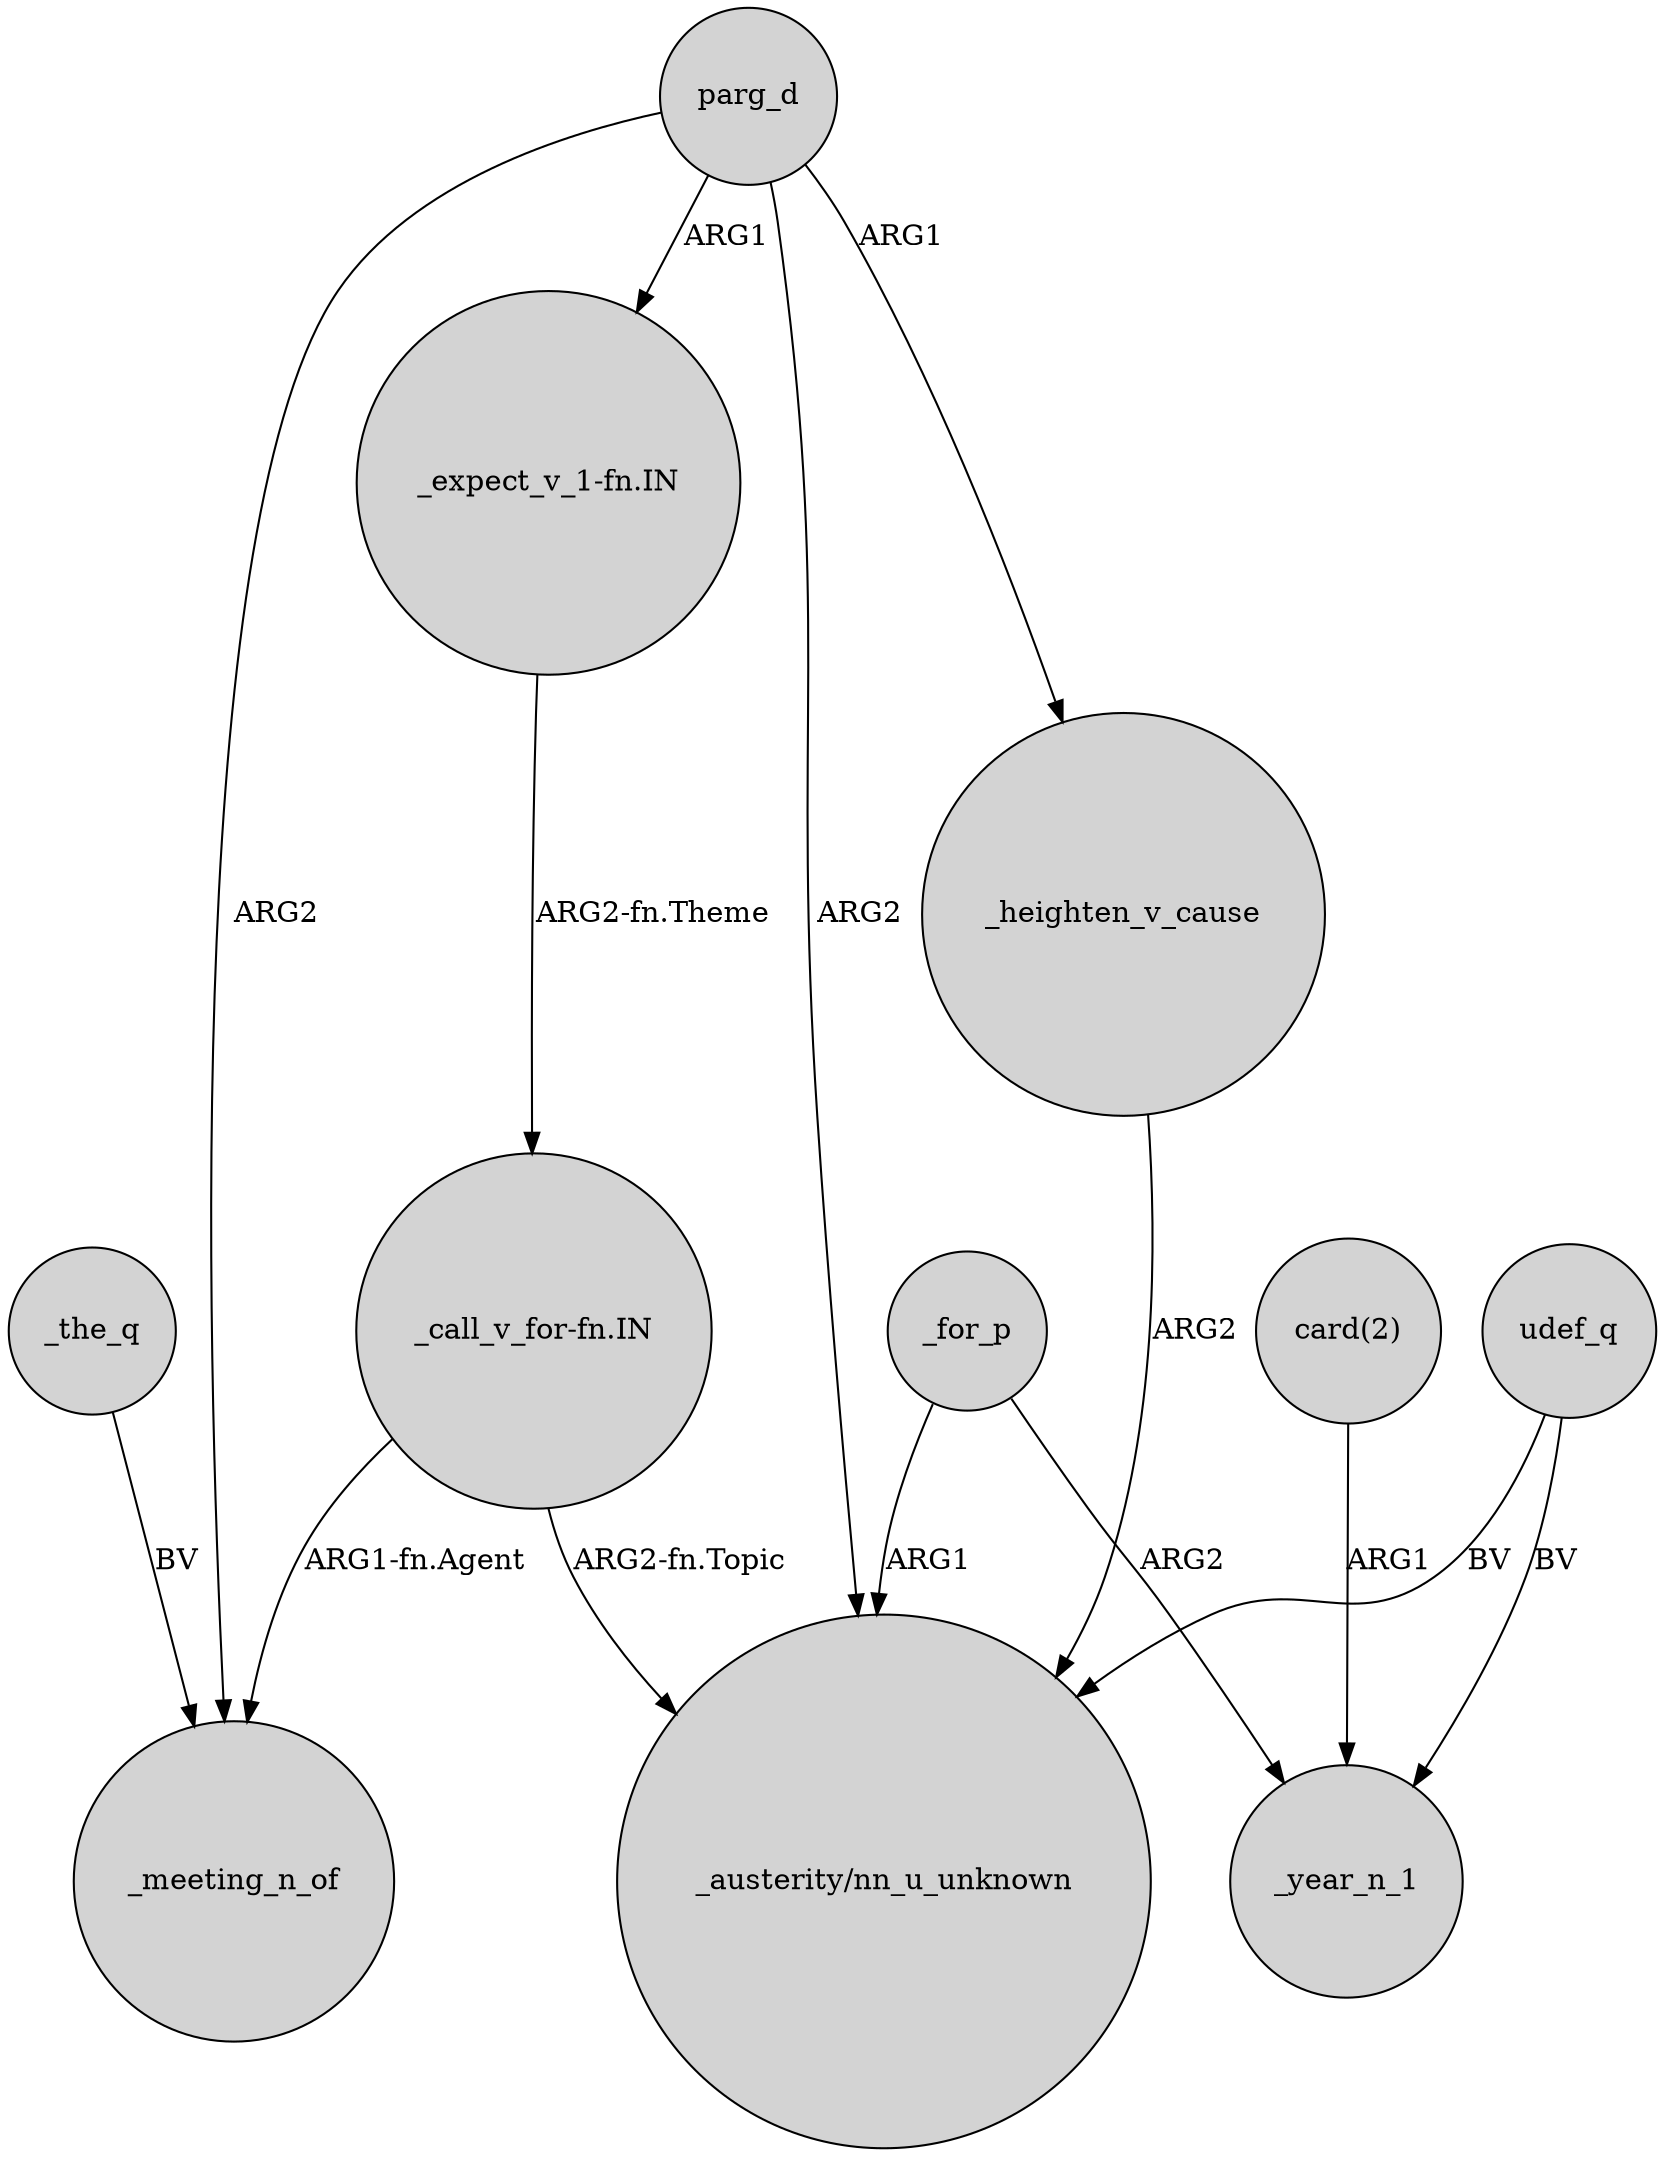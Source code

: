 digraph {
	node [shape=circle style=filled]
	parg_d -> "_austerity/nn_u_unknown" [label=ARG2]
	"_call_v_for-fn.IN" -> _meeting_n_of [label="ARG1-fn.Agent"]
	udef_q -> "_austerity/nn_u_unknown" [label=BV]
	udef_q -> _year_n_1 [label=BV]
	"card(2)" -> _year_n_1 [label=ARG1]
	"_call_v_for-fn.IN" -> "_austerity/nn_u_unknown" [label="ARG2-fn.Topic"]
	parg_d -> _heighten_v_cause [label=ARG1]
	_for_p -> _year_n_1 [label=ARG2]
	parg_d -> "_expect_v_1-fn.IN" [label=ARG1]
	parg_d -> _meeting_n_of [label=ARG2]
	"_expect_v_1-fn.IN" -> "_call_v_for-fn.IN" [label="ARG2-fn.Theme"]
	_heighten_v_cause -> "_austerity/nn_u_unknown" [label=ARG2]
	_for_p -> "_austerity/nn_u_unknown" [label=ARG1]
	_the_q -> _meeting_n_of [label=BV]
}
